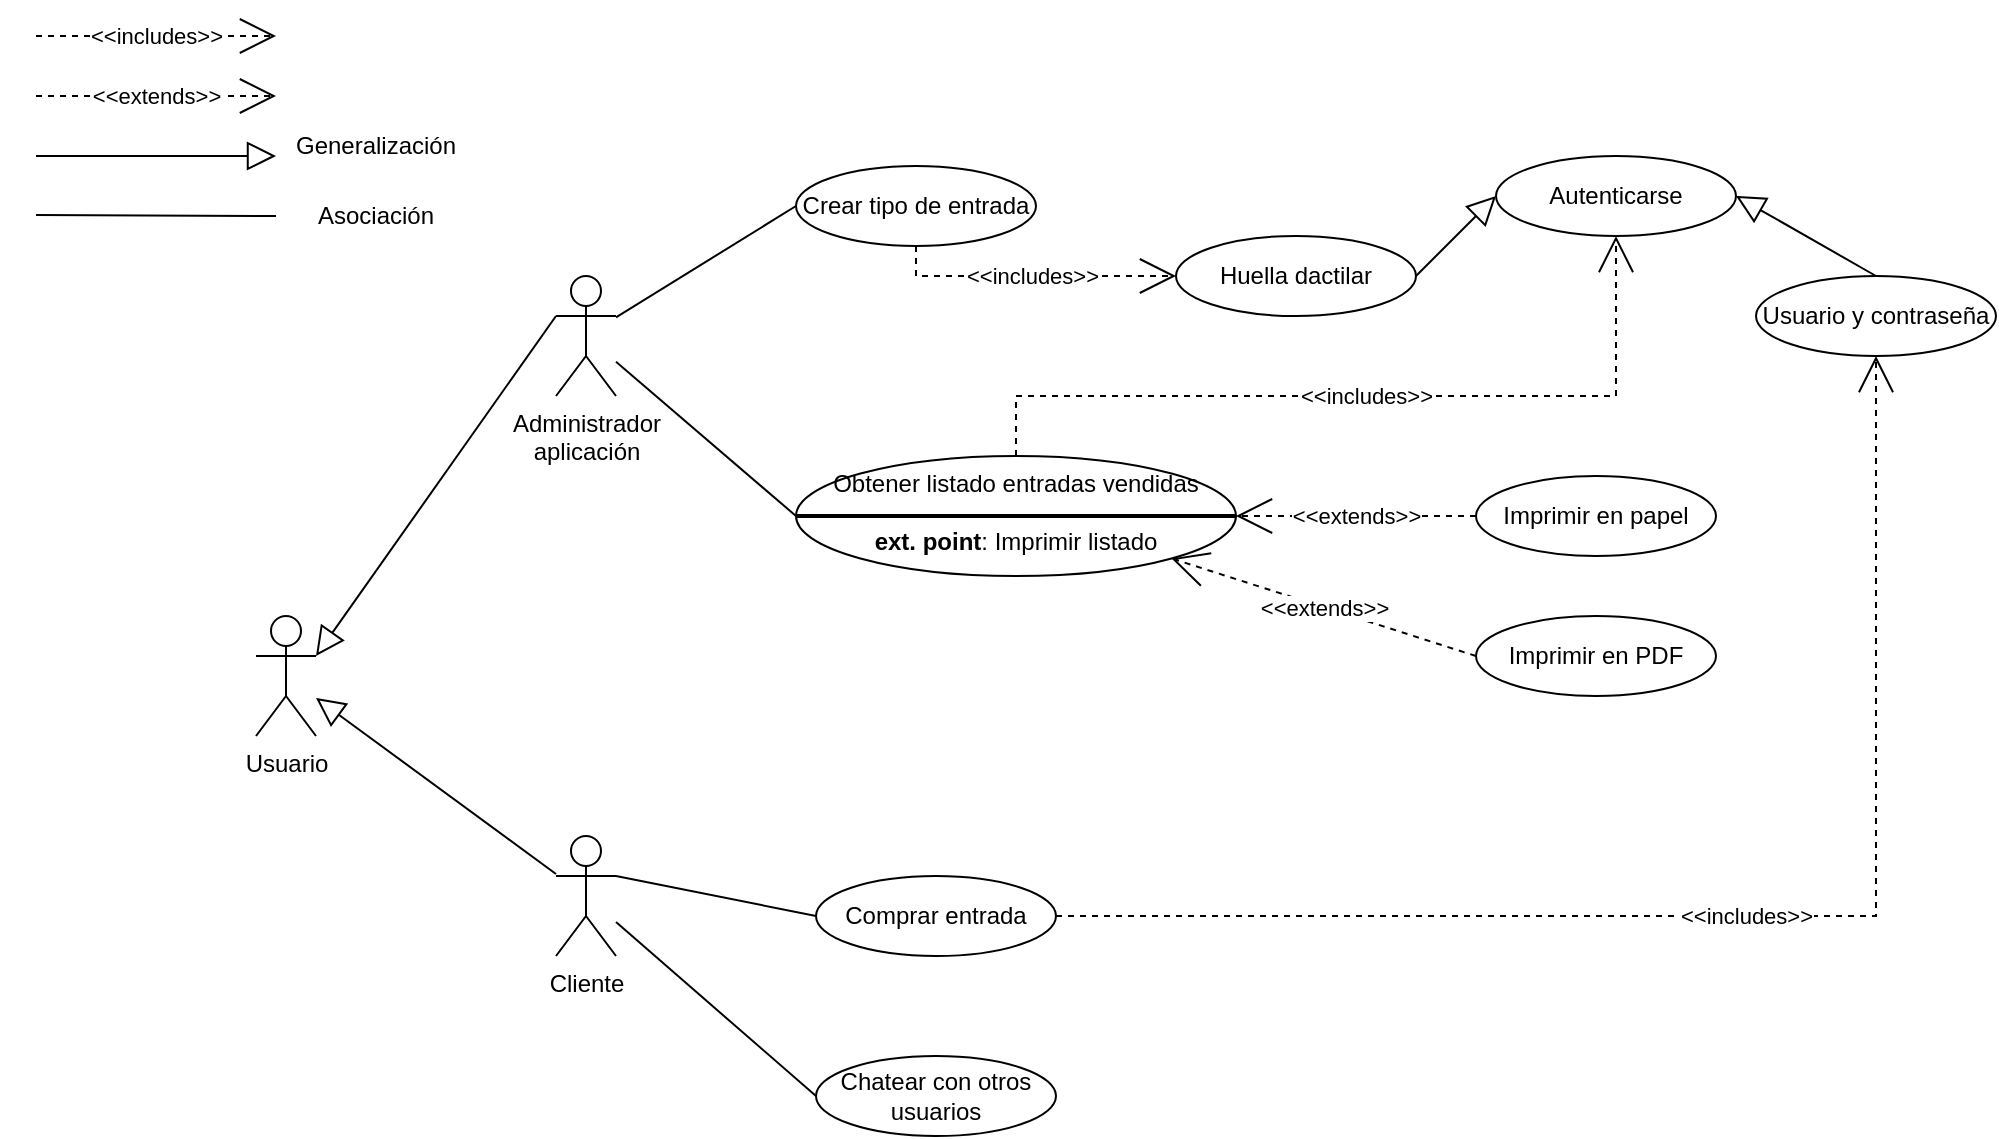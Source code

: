 <mxfile version="21.3.3" type="github">
  <diagram name="Page-1" id="JjYXa-n1G-SPFCo9hVN6">
    <mxGraphModel dx="1010" dy="648" grid="1" gridSize="10" guides="1" tooltips="1" connect="1" arrows="1" fold="1" page="1" pageScale="1" pageWidth="1169" pageHeight="827" math="0" shadow="0">
      <root>
        <mxCell id="0" />
        <mxCell id="1" parent="0" />
        <mxCell id="zSeKbh-hyYr4NTrF1kqR-1" value="&lt;div&gt;Usuario&lt;/div&gt;" style="shape=umlActor;verticalLabelPosition=bottom;verticalAlign=top;html=1;outlineConnect=0;" vertex="1" parent="1">
          <mxGeometry x="130" y="310" width="30" height="60" as="geometry" />
        </mxCell>
        <mxCell id="zSeKbh-hyYr4NTrF1kqR-2" value="&lt;div&gt;Administrador&lt;/div&gt;&lt;div&gt;aplicación&lt;/div&gt;" style="shape=umlActor;verticalLabelPosition=bottom;verticalAlign=top;html=1;outlineConnect=0;" vertex="1" parent="1">
          <mxGeometry x="280" y="140" width="30" height="60" as="geometry" />
        </mxCell>
        <mxCell id="zSeKbh-hyYr4NTrF1kqR-4" value="&lt;div&gt;Cliente&lt;/div&gt;" style="shape=umlActor;verticalLabelPosition=bottom;verticalAlign=top;html=1;outlineConnect=0;" vertex="1" parent="1">
          <mxGeometry x="280" y="420" width="30" height="60" as="geometry" />
        </mxCell>
        <mxCell id="zSeKbh-hyYr4NTrF1kqR-6" value="&amp;lt;&amp;lt;includes&amp;gt;&amp;gt;" style="endArrow=open;endSize=16;endFill=0;html=1;rounded=0;dashed=1;" edge="1" parent="1">
          <mxGeometry width="160" relative="1" as="geometry">
            <mxPoint x="20" y="20" as="sourcePoint" />
            <mxPoint x="140" y="20" as="targetPoint" />
            <Array as="points" />
          </mxGeometry>
        </mxCell>
        <mxCell id="zSeKbh-hyYr4NTrF1kqR-7" value="&amp;lt;&amp;lt;extends&amp;gt;&amp;gt;" style="endArrow=open;endSize=16;endFill=0;html=1;rounded=0;dashed=1;" edge="1" parent="1">
          <mxGeometry width="160" relative="1" as="geometry">
            <mxPoint x="20" y="50" as="sourcePoint" />
            <mxPoint x="140" y="50" as="targetPoint" />
          </mxGeometry>
        </mxCell>
        <mxCell id="zSeKbh-hyYr4NTrF1kqR-8" value="" style="endArrow=block;endFill=0;endSize=12;html=1;rounded=0;" edge="1" parent="1">
          <mxGeometry width="160" relative="1" as="geometry">
            <mxPoint x="20" y="80" as="sourcePoint" />
            <mxPoint x="140" y="80" as="targetPoint" />
          </mxGeometry>
        </mxCell>
        <mxCell id="zSeKbh-hyYr4NTrF1kqR-9" value="" style="endArrow=none;endFill=0;endSize=12;html=1;rounded=0;" edge="1" parent="1">
          <mxGeometry width="160" relative="1" as="geometry">
            <mxPoint x="20" y="109.5" as="sourcePoint" />
            <mxPoint x="140" y="110" as="targetPoint" />
          </mxGeometry>
        </mxCell>
        <mxCell id="zSeKbh-hyYr4NTrF1kqR-10" value="Generalización" style="text;strokeColor=none;align=center;fillColor=none;html=1;verticalAlign=middle;whiteSpace=wrap;rounded=0;" vertex="1" parent="1">
          <mxGeometry x="160" y="60" width="60" height="30" as="geometry" />
        </mxCell>
        <mxCell id="zSeKbh-hyYr4NTrF1kqR-11" value="Asociación" style="text;strokeColor=none;align=center;fillColor=none;html=1;verticalAlign=middle;whiteSpace=wrap;rounded=0;" vertex="1" parent="1">
          <mxGeometry x="160" y="95" width="60" height="30" as="geometry" />
        </mxCell>
        <mxCell id="zSeKbh-hyYr4NTrF1kqR-13" value="" style="endArrow=block;endFill=0;endSize=12;html=1;rounded=0;entryX=1;entryY=0.333;entryDx=0;entryDy=0;entryPerimeter=0;exitX=0;exitY=0.333;exitDx=0;exitDy=0;exitPerimeter=0;" edge="1" parent="1" source="zSeKbh-hyYr4NTrF1kqR-2" target="zSeKbh-hyYr4NTrF1kqR-1">
          <mxGeometry width="160" relative="1" as="geometry">
            <mxPoint x="30" y="90" as="sourcePoint" />
            <mxPoint x="150" y="90" as="targetPoint" />
          </mxGeometry>
        </mxCell>
        <mxCell id="zSeKbh-hyYr4NTrF1kqR-14" value="" style="endArrow=block;endFill=0;endSize=12;html=1;rounded=0;" edge="1" parent="1" source="zSeKbh-hyYr4NTrF1kqR-4" target="zSeKbh-hyYr4NTrF1kqR-1">
          <mxGeometry width="160" relative="1" as="geometry">
            <mxPoint x="290" y="198" as="sourcePoint" />
            <mxPoint x="170" y="340" as="targetPoint" />
          </mxGeometry>
        </mxCell>
        <mxCell id="zSeKbh-hyYr4NTrF1kqR-15" value="Autenticarse" style="ellipse;whiteSpace=wrap;html=1;" vertex="1" parent="1">
          <mxGeometry x="750" y="80" width="120" height="40" as="geometry" />
        </mxCell>
        <mxCell id="zSeKbh-hyYr4NTrF1kqR-16" value="Usuario y contraseña" style="ellipse;whiteSpace=wrap;html=1;" vertex="1" parent="1">
          <mxGeometry x="880" y="140" width="120" height="40" as="geometry" />
        </mxCell>
        <mxCell id="zSeKbh-hyYr4NTrF1kqR-17" value="Huella dactilar" style="ellipse;whiteSpace=wrap;html=1;" vertex="1" parent="1">
          <mxGeometry x="590" y="120" width="120" height="40" as="geometry" />
        </mxCell>
        <mxCell id="zSeKbh-hyYr4NTrF1kqR-18" value="" style="endArrow=block;endFill=0;endSize=12;html=1;rounded=0;entryX=1;entryY=0.5;entryDx=0;entryDy=0;exitX=0.5;exitY=0;exitDx=0;exitDy=0;" edge="1" parent="1" source="zSeKbh-hyYr4NTrF1kqR-16" target="zSeKbh-hyYr4NTrF1kqR-15">
          <mxGeometry width="160" relative="1" as="geometry">
            <mxPoint x="30" y="90" as="sourcePoint" />
            <mxPoint x="150" y="90" as="targetPoint" />
          </mxGeometry>
        </mxCell>
        <mxCell id="zSeKbh-hyYr4NTrF1kqR-19" value="" style="endArrow=block;endFill=0;endSize=12;html=1;rounded=0;entryX=0;entryY=0.5;entryDx=0;entryDy=0;exitX=1;exitY=0.5;exitDx=0;exitDy=0;" edge="1" parent="1" source="zSeKbh-hyYr4NTrF1kqR-17" target="zSeKbh-hyYr4NTrF1kqR-15">
          <mxGeometry width="160" relative="1" as="geometry">
            <mxPoint x="690" y="180" as="sourcePoint" />
            <mxPoint x="770" y="135" as="targetPoint" />
          </mxGeometry>
        </mxCell>
        <mxCell id="zSeKbh-hyYr4NTrF1kqR-20" value="Crear tipo de entrada" style="ellipse;whiteSpace=wrap;html=1;" vertex="1" parent="1">
          <mxGeometry x="400" y="85" width="120" height="40" as="geometry" />
        </mxCell>
        <mxCell id="zSeKbh-hyYr4NTrF1kqR-21" value="&amp;lt;&amp;lt;includes&amp;gt;&amp;gt;" style="endArrow=open;endSize=16;endFill=0;html=1;rounded=0;dashed=1;entryX=0;entryY=0.5;entryDx=0;entryDy=0;exitX=0.5;exitY=1;exitDx=0;exitDy=0;" edge="1" parent="1" source="zSeKbh-hyYr4NTrF1kqR-20" target="zSeKbh-hyYr4NTrF1kqR-17">
          <mxGeometry width="160" relative="1" as="geometry">
            <mxPoint x="30" y="30" as="sourcePoint" />
            <mxPoint x="150" y="30" as="targetPoint" />
            <Array as="points">
              <mxPoint x="460" y="140" />
              <mxPoint x="530" y="140" />
            </Array>
          </mxGeometry>
        </mxCell>
        <mxCell id="zSeKbh-hyYr4NTrF1kqR-22" value="&lt;div&gt;Obtener listado entradas vendidas&lt;/div&gt;&lt;div&gt;&lt;br&gt;&lt;/div&gt;&lt;div&gt;&lt;b&gt;ext. point&lt;/b&gt;: Imprimir listado&lt;br&gt;&lt;/div&gt;" style="ellipse;whiteSpace=wrap;html=1;horizontal=1;verticalAlign=top;" vertex="1" parent="1">
          <mxGeometry x="400" y="230" width="220" height="60" as="geometry" />
        </mxCell>
        <mxCell id="zSeKbh-hyYr4NTrF1kqR-23" value="" style="endArrow=none;html=1;strokeWidth=2;rounded=0;entryX=1;entryY=0.5;entryDx=0;entryDy=0;exitX=0;exitY=0.5;exitDx=0;exitDy=0;" edge="1" parent="1" source="zSeKbh-hyYr4NTrF1kqR-22" target="zSeKbh-hyYr4NTrF1kqR-22">
          <mxGeometry width="50" height="50" relative="1" as="geometry">
            <mxPoint x="407" y="308" as="sourcePoint" />
            <mxPoint x="567" y="308.02" as="targetPoint" />
          </mxGeometry>
        </mxCell>
        <mxCell id="zSeKbh-hyYr4NTrF1kqR-24" value="Imprimir en PDF" style="ellipse;whiteSpace=wrap;html=1;" vertex="1" parent="1">
          <mxGeometry x="740" y="310" width="120" height="40" as="geometry" />
        </mxCell>
        <mxCell id="zSeKbh-hyYr4NTrF1kqR-25" value="Imprimir en papel" style="ellipse;whiteSpace=wrap;html=1;" vertex="1" parent="1">
          <mxGeometry x="740" y="240" width="120" height="40" as="geometry" />
        </mxCell>
        <mxCell id="zSeKbh-hyYr4NTrF1kqR-26" value="&amp;lt;&amp;lt;extends&amp;gt;&amp;gt;" style="endArrow=open;endSize=16;endFill=0;html=1;rounded=0;dashed=1;entryX=1;entryY=1;entryDx=0;entryDy=0;exitX=0;exitY=0.5;exitDx=0;exitDy=0;" edge="1" parent="1" source="zSeKbh-hyYr4NTrF1kqR-24" target="zSeKbh-hyYr4NTrF1kqR-22">
          <mxGeometry width="160" relative="1" as="geometry">
            <mxPoint x="30" y="60" as="sourcePoint" />
            <mxPoint x="150" y="60" as="targetPoint" />
          </mxGeometry>
        </mxCell>
        <mxCell id="zSeKbh-hyYr4NTrF1kqR-27" value="&amp;lt;&amp;lt;extends&amp;gt;&amp;gt;" style="endArrow=open;endSize=16;endFill=0;html=1;rounded=0;dashed=1;entryX=1;entryY=0.5;entryDx=0;entryDy=0;exitX=0;exitY=0.5;exitDx=0;exitDy=0;" edge="1" parent="1" source="zSeKbh-hyYr4NTrF1kqR-25" target="zSeKbh-hyYr4NTrF1kqR-22">
          <mxGeometry width="160" relative="1" as="geometry">
            <mxPoint x="560" y="410" as="sourcePoint" />
            <mxPoint x="527" y="351" as="targetPoint" />
          </mxGeometry>
        </mxCell>
        <mxCell id="zSeKbh-hyYr4NTrF1kqR-29" value="&amp;lt;&amp;lt;includes&amp;gt;&amp;gt;" style="endArrow=open;endSize=16;endFill=0;html=1;rounded=0;dashed=1;entryX=0.5;entryY=1;entryDx=0;entryDy=0;exitX=0.5;exitY=0;exitDx=0;exitDy=0;" edge="1" parent="1" source="zSeKbh-hyYr4NTrF1kqR-22" target="zSeKbh-hyYr4NTrF1kqR-15">
          <mxGeometry width="160" relative="1" as="geometry">
            <mxPoint x="530" y="115" as="sourcePoint" />
            <mxPoint x="870" y="220" as="targetPoint" />
            <Array as="points">
              <mxPoint x="510" y="200" />
              <mxPoint x="810" y="200" />
            </Array>
          </mxGeometry>
        </mxCell>
        <mxCell id="zSeKbh-hyYr4NTrF1kqR-30" value="Comprar entrada" style="ellipse;whiteSpace=wrap;html=1;" vertex="1" parent="1">
          <mxGeometry x="410" y="440" width="120" height="40" as="geometry" />
        </mxCell>
        <mxCell id="zSeKbh-hyYr4NTrF1kqR-31" value="Chatear con otros usuarios" style="ellipse;whiteSpace=wrap;html=1;" vertex="1" parent="1">
          <mxGeometry x="410" y="530" width="120" height="40" as="geometry" />
        </mxCell>
        <mxCell id="zSeKbh-hyYr4NTrF1kqR-32" value="&amp;lt;&amp;lt;includes&amp;gt;&amp;gt;" style="endArrow=open;endSize=16;endFill=0;html=1;rounded=0;dashed=1;entryX=0.5;entryY=1;entryDx=0;entryDy=0;exitX=1;exitY=0.5;exitDx=0;exitDy=0;" edge="1" parent="1" source="zSeKbh-hyYr4NTrF1kqR-30" target="zSeKbh-hyYr4NTrF1kqR-16">
          <mxGeometry width="160" relative="1" as="geometry">
            <mxPoint x="520" y="290" as="sourcePoint" />
            <mxPoint x="820" y="130" as="targetPoint" />
            <Array as="points">
              <mxPoint x="810" y="460" />
              <mxPoint x="940" y="460" />
            </Array>
          </mxGeometry>
        </mxCell>
        <mxCell id="zSeKbh-hyYr4NTrF1kqR-33" value="" style="endArrow=none;endFill=0;endSize=12;html=1;rounded=0;entryX=0;entryY=0.5;entryDx=0;entryDy=0;" edge="1" parent="1" source="zSeKbh-hyYr4NTrF1kqR-2" target="zSeKbh-hyYr4NTrF1kqR-20">
          <mxGeometry width="160" relative="1" as="geometry">
            <mxPoint x="30" y="119.5" as="sourcePoint" />
            <mxPoint x="150" y="120" as="targetPoint" />
          </mxGeometry>
        </mxCell>
        <mxCell id="zSeKbh-hyYr4NTrF1kqR-34" value="" style="endArrow=none;endFill=0;endSize=12;html=1;rounded=0;entryX=0;entryY=0.5;entryDx=0;entryDy=0;" edge="1" parent="1" source="zSeKbh-hyYr4NTrF1kqR-2" target="zSeKbh-hyYr4NTrF1kqR-22">
          <mxGeometry width="160" relative="1" as="geometry">
            <mxPoint x="320" y="171" as="sourcePoint" />
            <mxPoint x="410" y="115" as="targetPoint" />
          </mxGeometry>
        </mxCell>
        <mxCell id="zSeKbh-hyYr4NTrF1kqR-35" value="" style="endArrow=none;endFill=0;endSize=12;html=1;rounded=0;entryX=0;entryY=0.5;entryDx=0;entryDy=0;exitX=1;exitY=0.333;exitDx=0;exitDy=0;exitPerimeter=0;" edge="1" parent="1" source="zSeKbh-hyYr4NTrF1kqR-4" target="zSeKbh-hyYr4NTrF1kqR-30">
          <mxGeometry width="160" relative="1" as="geometry">
            <mxPoint x="330" y="181" as="sourcePoint" />
            <mxPoint x="410" y="310" as="targetPoint" />
          </mxGeometry>
        </mxCell>
        <mxCell id="zSeKbh-hyYr4NTrF1kqR-36" value="" style="endArrow=none;endFill=0;endSize=12;html=1;rounded=0;entryX=0;entryY=0.5;entryDx=0;entryDy=0;" edge="1" parent="1" source="zSeKbh-hyYr4NTrF1kqR-4" target="zSeKbh-hyYr4NTrF1kqR-31">
          <mxGeometry width="160" relative="1" as="geometry">
            <mxPoint x="320" y="450" as="sourcePoint" />
            <mxPoint x="420" y="470" as="targetPoint" />
          </mxGeometry>
        </mxCell>
      </root>
    </mxGraphModel>
  </diagram>
</mxfile>
